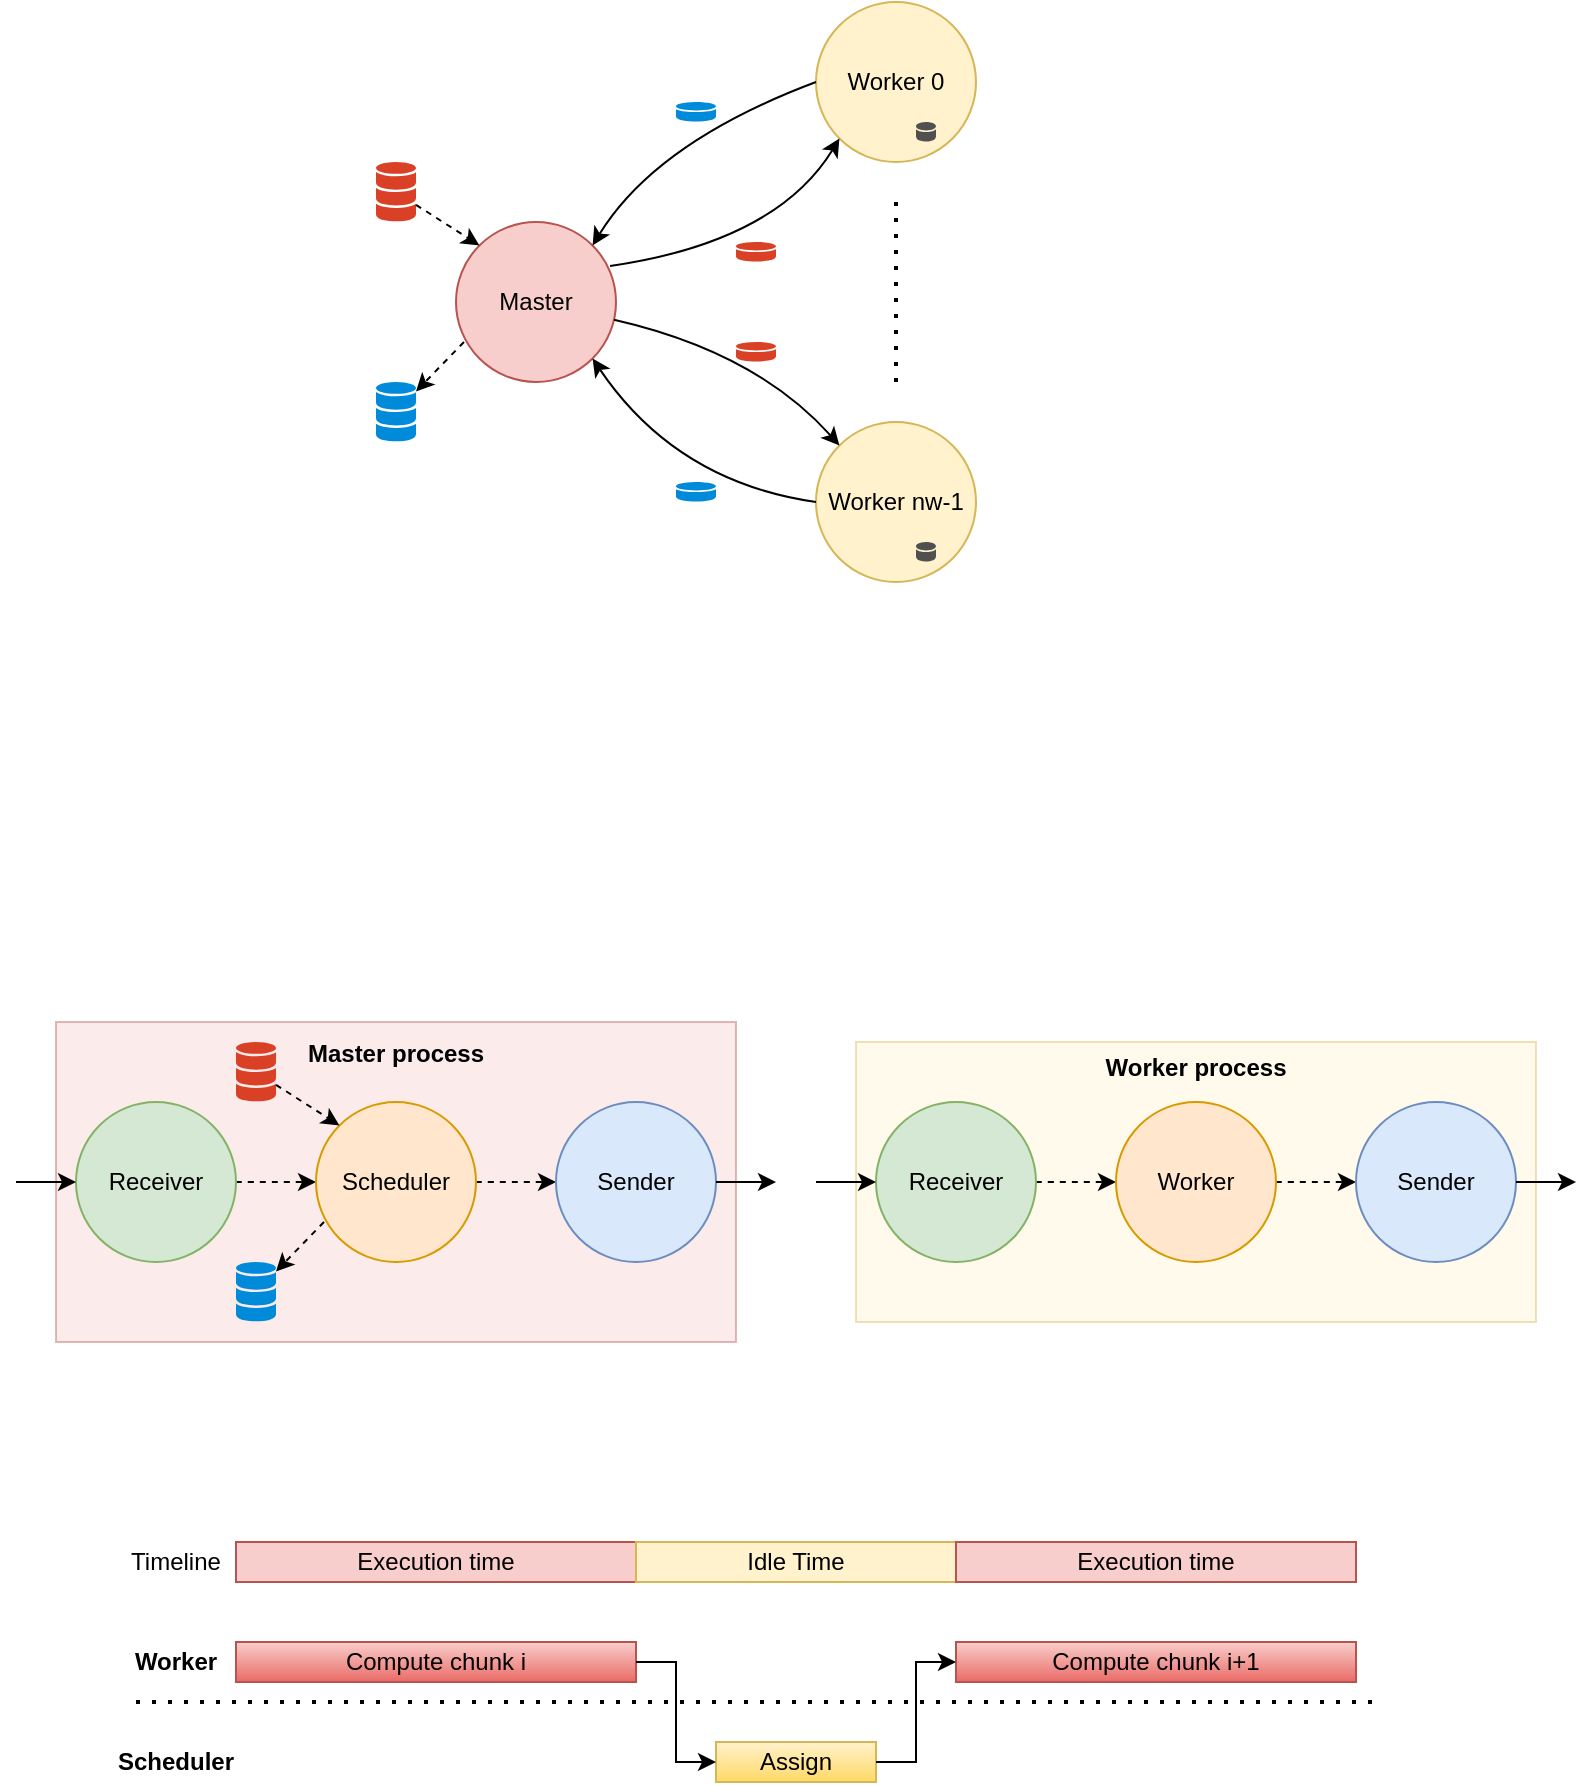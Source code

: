<mxfile version="13.9.1" type="device"><diagram id="xdLYSAymoegW_vE-5tSJ" name="Page-1"><mxGraphModel dx="1186" dy="684" grid="1" gridSize="10" guides="1" tooltips="1" connect="1" arrows="1" fold="1" page="1" pageScale="1" pageWidth="827" pageHeight="1169" math="0" shadow="0"><root><mxCell id="0"/><mxCell id="1" parent="0"/><mxCell id="SRi2VsKr5LPecXzsd12p-24" value="&lt;div&gt;&lt;span&gt;&lt;b&gt;Worker process&lt;/b&gt;&lt;/span&gt;&lt;/div&gt;&lt;div&gt;&lt;b&gt;&lt;br&gt;&lt;/b&gt;&lt;/div&gt;&lt;b&gt;&lt;br&gt;&lt;br&gt;&lt;br&gt;&lt;br&gt;&lt;br&gt;&lt;br&gt;&lt;br&gt;&lt;/b&gt;" style="rounded=0;whiteSpace=wrap;html=1;strokeColor=#d6b656;opacity=40;sketch=0;shadow=0;glass=0;fillColor=#fff2cc;align=center;" vertex="1" parent="1"><mxGeometry x="440" y="540" width="340" height="140" as="geometry"/></mxCell><mxCell id="SRi2VsKr5LPecXzsd12p-1" value="Master" style="ellipse;whiteSpace=wrap;html=1;aspect=fixed;fillColor=#f8cecc;strokeColor=#b85450;" vertex="1" parent="1"><mxGeometry x="240" y="130" width="80" height="80" as="geometry"/></mxCell><mxCell id="SRi2VsKr5LPecXzsd12p-2" value="Worker 0" style="ellipse;whiteSpace=wrap;html=1;aspect=fixed;fillColor=#fff2cc;strokeColor=#d6b656;" vertex="1" parent="1"><mxGeometry x="420" y="20" width="80" height="80" as="geometry"/></mxCell><mxCell id="SRi2VsKr5LPecXzsd12p-3" value="Worker nw-1" style="ellipse;whiteSpace=wrap;html=1;aspect=fixed;fillColor=#fff2cc;strokeColor=#d6b656;" vertex="1" parent="1"><mxGeometry x="420" y="230" width="80" height="80" as="geometry"/></mxCell><mxCell id="SRi2VsKr5LPecXzsd12p-4" value="" style="endArrow=classic;html=1;entryX=0;entryY=0;entryDx=0;entryDy=0;curved=1;" edge="1" parent="1" source="SRi2VsKr5LPecXzsd12p-1" target="SRi2VsKr5LPecXzsd12p-3"><mxGeometry width="50" height="50" relative="1" as="geometry"><mxPoint x="560" y="320" as="sourcePoint"/><mxPoint x="610" y="270" as="targetPoint"/><Array as="points"><mxPoint x="390" y="195"/></Array></mxGeometry></mxCell><mxCell id="SRi2VsKr5LPecXzsd12p-5" value="" style="endArrow=classic;html=1;entryX=0;entryY=1;entryDx=0;entryDy=0;exitX=0.963;exitY=0.275;exitDx=0;exitDy=0;exitPerimeter=0;curved=1;" edge="1" parent="1" source="SRi2VsKr5LPecXzsd12p-1" target="SRi2VsKr5LPecXzsd12p-2"><mxGeometry width="50" height="50" relative="1" as="geometry"><mxPoint x="327.088" y="204.983" as="sourcePoint"/><mxPoint x="441.716" y="251.716" as="targetPoint"/><Array as="points"><mxPoint x="400" y="140"/></Array></mxGeometry></mxCell><mxCell id="SRi2VsKr5LPecXzsd12p-6" value="" style="endArrow=classic;html=1;exitX=0;exitY=0.5;exitDx=0;exitDy=0;entryX=1;entryY=0;entryDx=0;entryDy=0;curved=1;" edge="1" parent="1" source="SRi2VsKr5LPecXzsd12p-2" target="SRi2VsKr5LPecXzsd12p-1"><mxGeometry width="50" height="50" relative="1" as="geometry"><mxPoint x="337.088" y="214.983" as="sourcePoint"/><mxPoint x="310" y="150" as="targetPoint"/><Array as="points"><mxPoint x="340" y="90"/></Array></mxGeometry></mxCell><mxCell id="SRi2VsKr5LPecXzsd12p-7" value="" style="endArrow=classic;html=1;entryX=1;entryY=1;entryDx=0;entryDy=0;exitX=0;exitY=0.5;exitDx=0;exitDy=0;curved=1;" edge="1" parent="1" source="SRi2VsKr5LPecXzsd12p-3" target="SRi2VsKr5LPecXzsd12p-1"><mxGeometry width="50" height="50" relative="1" as="geometry"><mxPoint x="347.088" y="224.983" as="sourcePoint"/><mxPoint x="461.716" y="271.716" as="targetPoint"/><Array as="points"><mxPoint x="350" y="260"/></Array></mxGeometry></mxCell><mxCell id="SRi2VsKr5LPecXzsd12p-8" value="" style="endArrow=none;dashed=1;html=1;dashPattern=1 3;strokeWidth=2;" edge="1" parent="1"><mxGeometry width="50" height="50" relative="1" as="geometry"><mxPoint x="460" y="210" as="sourcePoint"/><mxPoint x="460" y="120" as="targetPoint"/></mxGeometry></mxCell><mxCell id="SRi2VsKr5LPecXzsd12p-9" value="" style="shadow=0;dashed=0;html=1;strokeColor=none;labelPosition=center;verticalLabelPosition=bottom;verticalAlign=top;outlineConnect=0;align=center;shape=mxgraph.office.databases.database_mini_3;fillColor=#DA4026;" vertex="1" parent="1"><mxGeometry x="200" y="100" width="20" height="30" as="geometry"/></mxCell><mxCell id="SRi2VsKr5LPecXzsd12p-10" value="" style="shadow=0;dashed=0;html=1;strokeColor=none;labelPosition=center;verticalLabelPosition=bottom;verticalAlign=top;outlineConnect=0;align=center;shape=mxgraph.office.databases.database_mini_1;fillColor=#DA4026;" vertex="1" parent="1"><mxGeometry x="380" y="140" width="20" height="10" as="geometry"/></mxCell><mxCell id="SRi2VsKr5LPecXzsd12p-11" value="" style="shadow=0;dashed=0;html=1;strokeColor=none;labelPosition=center;verticalLabelPosition=bottom;verticalAlign=top;outlineConnect=0;align=center;shape=mxgraph.office.databases.database_mini_1;fillColor=#DA4026;" vertex="1" parent="1"><mxGeometry x="380" y="190" width="20" height="10" as="geometry"/></mxCell><mxCell id="SRi2VsKr5LPecXzsd12p-12" value="" style="shadow=0;dashed=0;html=1;strokeColor=none;labelPosition=center;verticalLabelPosition=bottom;verticalAlign=top;outlineConnect=0;align=center;shape=mxgraph.office.databases.database_mini_1;fillColor=#008ADA;" vertex="1" parent="1"><mxGeometry x="350" y="260" width="20" height="10" as="geometry"/></mxCell><mxCell id="SRi2VsKr5LPecXzsd12p-13" value="" style="shadow=0;dashed=0;html=1;strokeColor=none;labelPosition=center;verticalLabelPosition=bottom;verticalAlign=top;outlineConnect=0;align=center;shape=mxgraph.office.databases.database_mini_1;fillColor=#008ADA;" vertex="1" parent="1"><mxGeometry x="350" y="70" width="20" height="10" as="geometry"/></mxCell><mxCell id="SRi2VsKr5LPecXzsd12p-14" value="" style="shadow=0;dashed=0;html=1;strokeColor=none;labelPosition=center;verticalLabelPosition=bottom;verticalAlign=top;outlineConnect=0;align=center;shape=mxgraph.office.databases.database_mini_3;fillColor=#008ADA;" vertex="1" parent="1"><mxGeometry x="200" y="210" width="20" height="30" as="geometry"/></mxCell><mxCell id="SRi2VsKr5LPecXzsd12p-15" value="" style="endArrow=classic;html=1;entryX=0;entryY=0;entryDx=0;entryDy=0;dashed=1;" edge="1" parent="1" source="SRi2VsKr5LPecXzsd12p-9" target="SRi2VsKr5LPecXzsd12p-1"><mxGeometry width="50" height="50" relative="1" as="geometry"><mxPoint x="230" y="140" as="sourcePoint"/><mxPoint x="440" y="360" as="targetPoint"/></mxGeometry></mxCell><mxCell id="SRi2VsKr5LPecXzsd12p-16" value="" style="endArrow=classic;html=1;dashed=1;exitX=0.05;exitY=0.75;exitDx=0;exitDy=0;exitPerimeter=0;" edge="1" parent="1" source="SRi2VsKr5LPecXzsd12p-1" target="SRi2VsKr5LPecXzsd12p-14"><mxGeometry width="50" height="50" relative="1" as="geometry"><mxPoint x="230" y="141.404" as="sourcePoint"/><mxPoint x="261.716" y="161.716" as="targetPoint"/></mxGeometry></mxCell><mxCell id="SRi2VsKr5LPecXzsd12p-22" value="" style="edgeStyle=orthogonalEdgeStyle;curved=1;orthogonalLoop=1;jettySize=auto;html=1;dashed=1;" edge="1" parent="1" source="SRi2VsKr5LPecXzsd12p-19" target="SRi2VsKr5LPecXzsd12p-20"><mxGeometry relative="1" as="geometry"/></mxCell><mxCell id="SRi2VsKr5LPecXzsd12p-19" value="Receiver" style="ellipse;whiteSpace=wrap;html=1;aspect=fixed;fillColor=#d5e8d4;strokeColor=#82b366;" vertex="1" parent="1"><mxGeometry x="450" y="570" width="80" height="80" as="geometry"/></mxCell><mxCell id="SRi2VsKr5LPecXzsd12p-23" value="" style="edgeStyle=orthogonalEdgeStyle;curved=1;orthogonalLoop=1;jettySize=auto;html=1;dashed=1;" edge="1" parent="1" source="SRi2VsKr5LPecXzsd12p-20" target="SRi2VsKr5LPecXzsd12p-21"><mxGeometry relative="1" as="geometry"/></mxCell><mxCell id="SRi2VsKr5LPecXzsd12p-20" value="Worker" style="ellipse;whiteSpace=wrap;html=1;aspect=fixed;fillColor=#ffe6cc;strokeColor=#d79b00;" vertex="1" parent="1"><mxGeometry x="570" y="570" width="80" height="80" as="geometry"/></mxCell><mxCell id="SRi2VsKr5LPecXzsd12p-21" value="Sender" style="ellipse;whiteSpace=wrap;html=1;aspect=fixed;fillColor=#dae8fc;strokeColor=#6c8ebf;" vertex="1" parent="1"><mxGeometry x="690" y="570" width="80" height="80" as="geometry"/></mxCell><mxCell id="SRi2VsKr5LPecXzsd12p-26" value="" style="endArrow=classic;html=1;exitX=1;exitY=0.5;exitDx=0;exitDy=0;" edge="1" parent="1" source="SRi2VsKr5LPecXzsd12p-21"><mxGeometry width="50" height="50" relative="1" as="geometry"><mxPoint x="800" y="540" as="sourcePoint"/><mxPoint x="800" y="610" as="targetPoint"/></mxGeometry></mxCell><mxCell id="SRi2VsKr5LPecXzsd12p-27" value="" style="endArrow=classic;html=1;entryX=0;entryY=0.5;entryDx=0;entryDy=0;" edge="1" parent="1" target="SRi2VsKr5LPecXzsd12p-19"><mxGeometry width="50" height="50" relative="1" as="geometry"><mxPoint x="420" y="610" as="sourcePoint"/><mxPoint x="462" y="690" as="targetPoint"/></mxGeometry></mxCell><mxCell id="SRi2VsKr5LPecXzsd12p-28" value="&lt;b&gt;Master process&lt;br&gt;&lt;br&gt;&lt;br&gt;&lt;br&gt;&lt;br&gt;&lt;br&gt;&lt;br&gt;&lt;br&gt;&lt;br&gt;&lt;br&gt;&lt;/b&gt;" style="rounded=0;whiteSpace=wrap;html=1;strokeColor=#b85450;opacity=40;sketch=0;shadow=0;glass=0;fillColor=#f8cecc;" vertex="1" parent="1"><mxGeometry x="40" y="530" width="340" height="160" as="geometry"/></mxCell><mxCell id="SRi2VsKr5LPecXzsd12p-29" value="" style="edgeStyle=orthogonalEdgeStyle;curved=1;orthogonalLoop=1;jettySize=auto;html=1;dashed=1;" edge="1" parent="1" source="SRi2VsKr5LPecXzsd12p-30" target="SRi2VsKr5LPecXzsd12p-32"><mxGeometry relative="1" as="geometry"/></mxCell><mxCell id="SRi2VsKr5LPecXzsd12p-30" value="Receiver" style="ellipse;whiteSpace=wrap;html=1;aspect=fixed;fillColor=#d5e8d4;strokeColor=#82b366;" vertex="1" parent="1"><mxGeometry x="50" y="570" width="80" height="80" as="geometry"/></mxCell><mxCell id="SRi2VsKr5LPecXzsd12p-31" value="" style="edgeStyle=orthogonalEdgeStyle;curved=1;orthogonalLoop=1;jettySize=auto;html=1;dashed=1;" edge="1" parent="1" source="SRi2VsKr5LPecXzsd12p-32" target="SRi2VsKr5LPecXzsd12p-33"><mxGeometry relative="1" as="geometry"/></mxCell><mxCell id="SRi2VsKr5LPecXzsd12p-32" value="Scheduler" style="ellipse;whiteSpace=wrap;html=1;aspect=fixed;fillColor=#ffe6cc;strokeColor=#d79b00;" vertex="1" parent="1"><mxGeometry x="170" y="570" width="80" height="80" as="geometry"/></mxCell><mxCell id="SRi2VsKr5LPecXzsd12p-33" value="Sender" style="ellipse;whiteSpace=wrap;html=1;aspect=fixed;fillColor=#dae8fc;strokeColor=#6c8ebf;" vertex="1" parent="1"><mxGeometry x="290" y="570" width="80" height="80" as="geometry"/></mxCell><mxCell id="SRi2VsKr5LPecXzsd12p-34" value="" style="endArrow=classic;html=1;exitX=1;exitY=0.5;exitDx=0;exitDy=0;" edge="1" parent="1" source="SRi2VsKr5LPecXzsd12p-33"><mxGeometry width="50" height="50" relative="1" as="geometry"><mxPoint x="400" y="540" as="sourcePoint"/><mxPoint x="400" y="610" as="targetPoint"/></mxGeometry></mxCell><mxCell id="SRi2VsKr5LPecXzsd12p-35" value="" style="endArrow=classic;html=1;entryX=0;entryY=0.5;entryDx=0;entryDy=0;" edge="1" parent="1" target="SRi2VsKr5LPecXzsd12p-30"><mxGeometry width="50" height="50" relative="1" as="geometry"><mxPoint x="20" y="610" as="sourcePoint"/><mxPoint x="62" y="690" as="targetPoint"/></mxGeometry></mxCell><mxCell id="SRi2VsKr5LPecXzsd12p-37" value="" style="shadow=0;dashed=0;html=1;strokeColor=none;labelPosition=center;verticalLabelPosition=bottom;verticalAlign=top;outlineConnect=0;align=center;shape=mxgraph.office.databases.database_mini_3;fillColor=#DA4026;" vertex="1" parent="1"><mxGeometry x="130" y="540" width="20" height="30" as="geometry"/></mxCell><mxCell id="SRi2VsKr5LPecXzsd12p-38" value="" style="endArrow=classic;html=1;entryX=0;entryY=0;entryDx=0;entryDy=0;dashed=1;" edge="1" parent="1" source="SRi2VsKr5LPecXzsd12p-37"><mxGeometry width="50" height="50" relative="1" as="geometry"><mxPoint x="160" y="580" as="sourcePoint"/><mxPoint x="181.716" y="581.716" as="targetPoint"/></mxGeometry></mxCell><mxCell id="SRi2VsKr5LPecXzsd12p-39" value="" style="shadow=0;dashed=0;html=1;strokeColor=none;labelPosition=center;verticalLabelPosition=bottom;verticalAlign=top;outlineConnect=0;align=center;shape=mxgraph.office.databases.database_mini_3;fillColor=#008ADA;" vertex="1" parent="1"><mxGeometry x="130" y="650" width="20" height="30" as="geometry"/></mxCell><mxCell id="SRi2VsKr5LPecXzsd12p-40" value="" style="endArrow=classic;html=1;dashed=1;exitX=0.05;exitY=0.75;exitDx=0;exitDy=0;exitPerimeter=0;" edge="1" parent="1" target="SRi2VsKr5LPecXzsd12p-39"><mxGeometry width="50" height="50" relative="1" as="geometry"><mxPoint x="174" y="630" as="sourcePoint"/><mxPoint x="191.716" y="601.716" as="targetPoint"/></mxGeometry></mxCell><mxCell id="SRi2VsKr5LPecXzsd12p-42" value="Execution time" style="rounded=0;whiteSpace=wrap;html=1;shadow=0;glass=0;sketch=0;fillColor=#f8cecc;strokeColor=#b85450;" vertex="1" parent="1"><mxGeometry x="130" y="790" width="200" height="20" as="geometry"/></mxCell><mxCell id="SRi2VsKr5LPecXzsd12p-43" value="Idle Time" style="rounded=0;whiteSpace=wrap;html=1;shadow=0;glass=0;sketch=0;fillColor=#fff2cc;strokeColor=#d6b656;" vertex="1" parent="1"><mxGeometry x="330" y="790" width="160" height="20" as="geometry"/></mxCell><mxCell id="SRi2VsKr5LPecXzsd12p-44" value="Execution time" style="rounded=0;whiteSpace=wrap;html=1;shadow=0;glass=0;sketch=0;fillColor=#f8cecc;strokeColor=#b85450;" vertex="1" parent="1"><mxGeometry x="490" y="790" width="200" height="20" as="geometry"/></mxCell><mxCell id="SRi2VsKr5LPecXzsd12p-46" value="Compute chunk i" style="rounded=0;whiteSpace=wrap;html=1;shadow=0;glass=0;sketch=0;fillColor=#f8cecc;strokeColor=#b85450;gradientColor=#ea6b66;" vertex="1" parent="1"><mxGeometry x="130" y="840" width="200" height="20" as="geometry"/></mxCell><mxCell id="SRi2VsKr5LPecXzsd12p-47" value="Compute chunk i+1" style="rounded=0;whiteSpace=wrap;html=1;shadow=0;glass=0;sketch=0;fillColor=#f8cecc;strokeColor=#b85450;gradientColor=#ea6b66;" vertex="1" parent="1"><mxGeometry x="490" y="840" width="200" height="20" as="geometry"/></mxCell><mxCell id="SRi2VsKr5LPecXzsd12p-48" value="Assign" style="rounded=0;whiteSpace=wrap;html=1;shadow=0;glass=0;sketch=0;fillColor=#fff2cc;strokeColor=#d6b656;gradientColor=#ffd966;" vertex="1" parent="1"><mxGeometry x="370" y="890" width="80" height="20" as="geometry"/></mxCell><mxCell id="SRi2VsKr5LPecXzsd12p-49" value="" style="endArrow=classic;html=1;rounded=0;entryX=0;entryY=0.5;entryDx=0;entryDy=0;exitX=1;exitY=0.5;exitDx=0;exitDy=0;" edge="1" parent="1" source="SRi2VsKr5LPecXzsd12p-48" target="SRi2VsKr5LPecXzsd12p-47"><mxGeometry width="50" height="50" relative="1" as="geometry"><mxPoint x="480" y="940" as="sourcePoint"/><mxPoint x="530" y="890" as="targetPoint"/><Array as="points"><mxPoint x="470" y="900"/><mxPoint x="470" y="850"/></Array></mxGeometry></mxCell><mxCell id="SRi2VsKr5LPecXzsd12p-50" value="" style="endArrow=classic;html=1;entryX=0;entryY=0.5;entryDx=0;entryDy=0;exitX=1;exitY=0.5;exitDx=0;exitDy=0;rounded=0;" edge="1" parent="1" source="SRi2VsKr5LPecXzsd12p-46" target="SRi2VsKr5LPecXzsd12p-48"><mxGeometry width="50" height="50" relative="1" as="geometry"><mxPoint x="480" y="940" as="sourcePoint"/><mxPoint x="530" y="890" as="targetPoint"/><Array as="points"><mxPoint x="350" y="850"/><mxPoint x="350" y="900"/></Array></mxGeometry></mxCell><mxCell id="SRi2VsKr5LPecXzsd12p-51" value="Timeline" style="text;html=1;strokeColor=none;fillColor=none;align=center;verticalAlign=middle;whiteSpace=wrap;rounded=0;shadow=0;glass=0;sketch=0;" vertex="1" parent="1"><mxGeometry x="80" y="790" width="40" height="20" as="geometry"/></mxCell><mxCell id="SRi2VsKr5LPecXzsd12p-52" value="Worker" style="text;html=1;strokeColor=none;fillColor=none;align=center;verticalAlign=middle;whiteSpace=wrap;rounded=0;shadow=0;glass=0;sketch=0;fontStyle=1" vertex="1" parent="1"><mxGeometry x="80" y="840" width="40" height="20" as="geometry"/></mxCell><mxCell id="SRi2VsKr5LPecXzsd12p-53" value="Scheduler" style="text;html=1;strokeColor=none;fillColor=none;align=center;verticalAlign=middle;whiteSpace=wrap;rounded=0;shadow=0;glass=0;sketch=0;fontStyle=1" vertex="1" parent="1"><mxGeometry x="80" y="890" width="40" height="20" as="geometry"/></mxCell><mxCell id="SRi2VsKr5LPecXzsd12p-54" value="" style="endArrow=none;dashed=1;html=1;dashPattern=1 3;strokeWidth=2;" edge="1" parent="1"><mxGeometry width="50" height="50" relative="1" as="geometry"><mxPoint x="80" y="870" as="sourcePoint"/><mxPoint x="700" y="870" as="targetPoint"/></mxGeometry></mxCell><mxCell id="SRi2VsKr5LPecXzsd12p-56" value="" style="shadow=0;dashed=0;html=1;strokeColor=none;fillColor=#505050;labelPosition=center;verticalLabelPosition=bottom;verticalAlign=top;outlineConnect=0;align=center;shape=mxgraph.office.databases.database_mini_1;rounded=0;glass=0;sketch=0;" vertex="1" parent="1"><mxGeometry x="470" y="80" width="10" height="10" as="geometry"/></mxCell><mxCell id="SRi2VsKr5LPecXzsd12p-57" value="" style="shadow=0;dashed=0;html=1;strokeColor=none;fillColor=#505050;labelPosition=center;verticalLabelPosition=bottom;verticalAlign=top;outlineConnect=0;align=center;shape=mxgraph.office.databases.database_mini_1;rounded=0;glass=0;sketch=0;" vertex="1" parent="1"><mxGeometry x="470" y="290" width="10" height="10" as="geometry"/></mxCell></root></mxGraphModel></diagram></mxfile>
